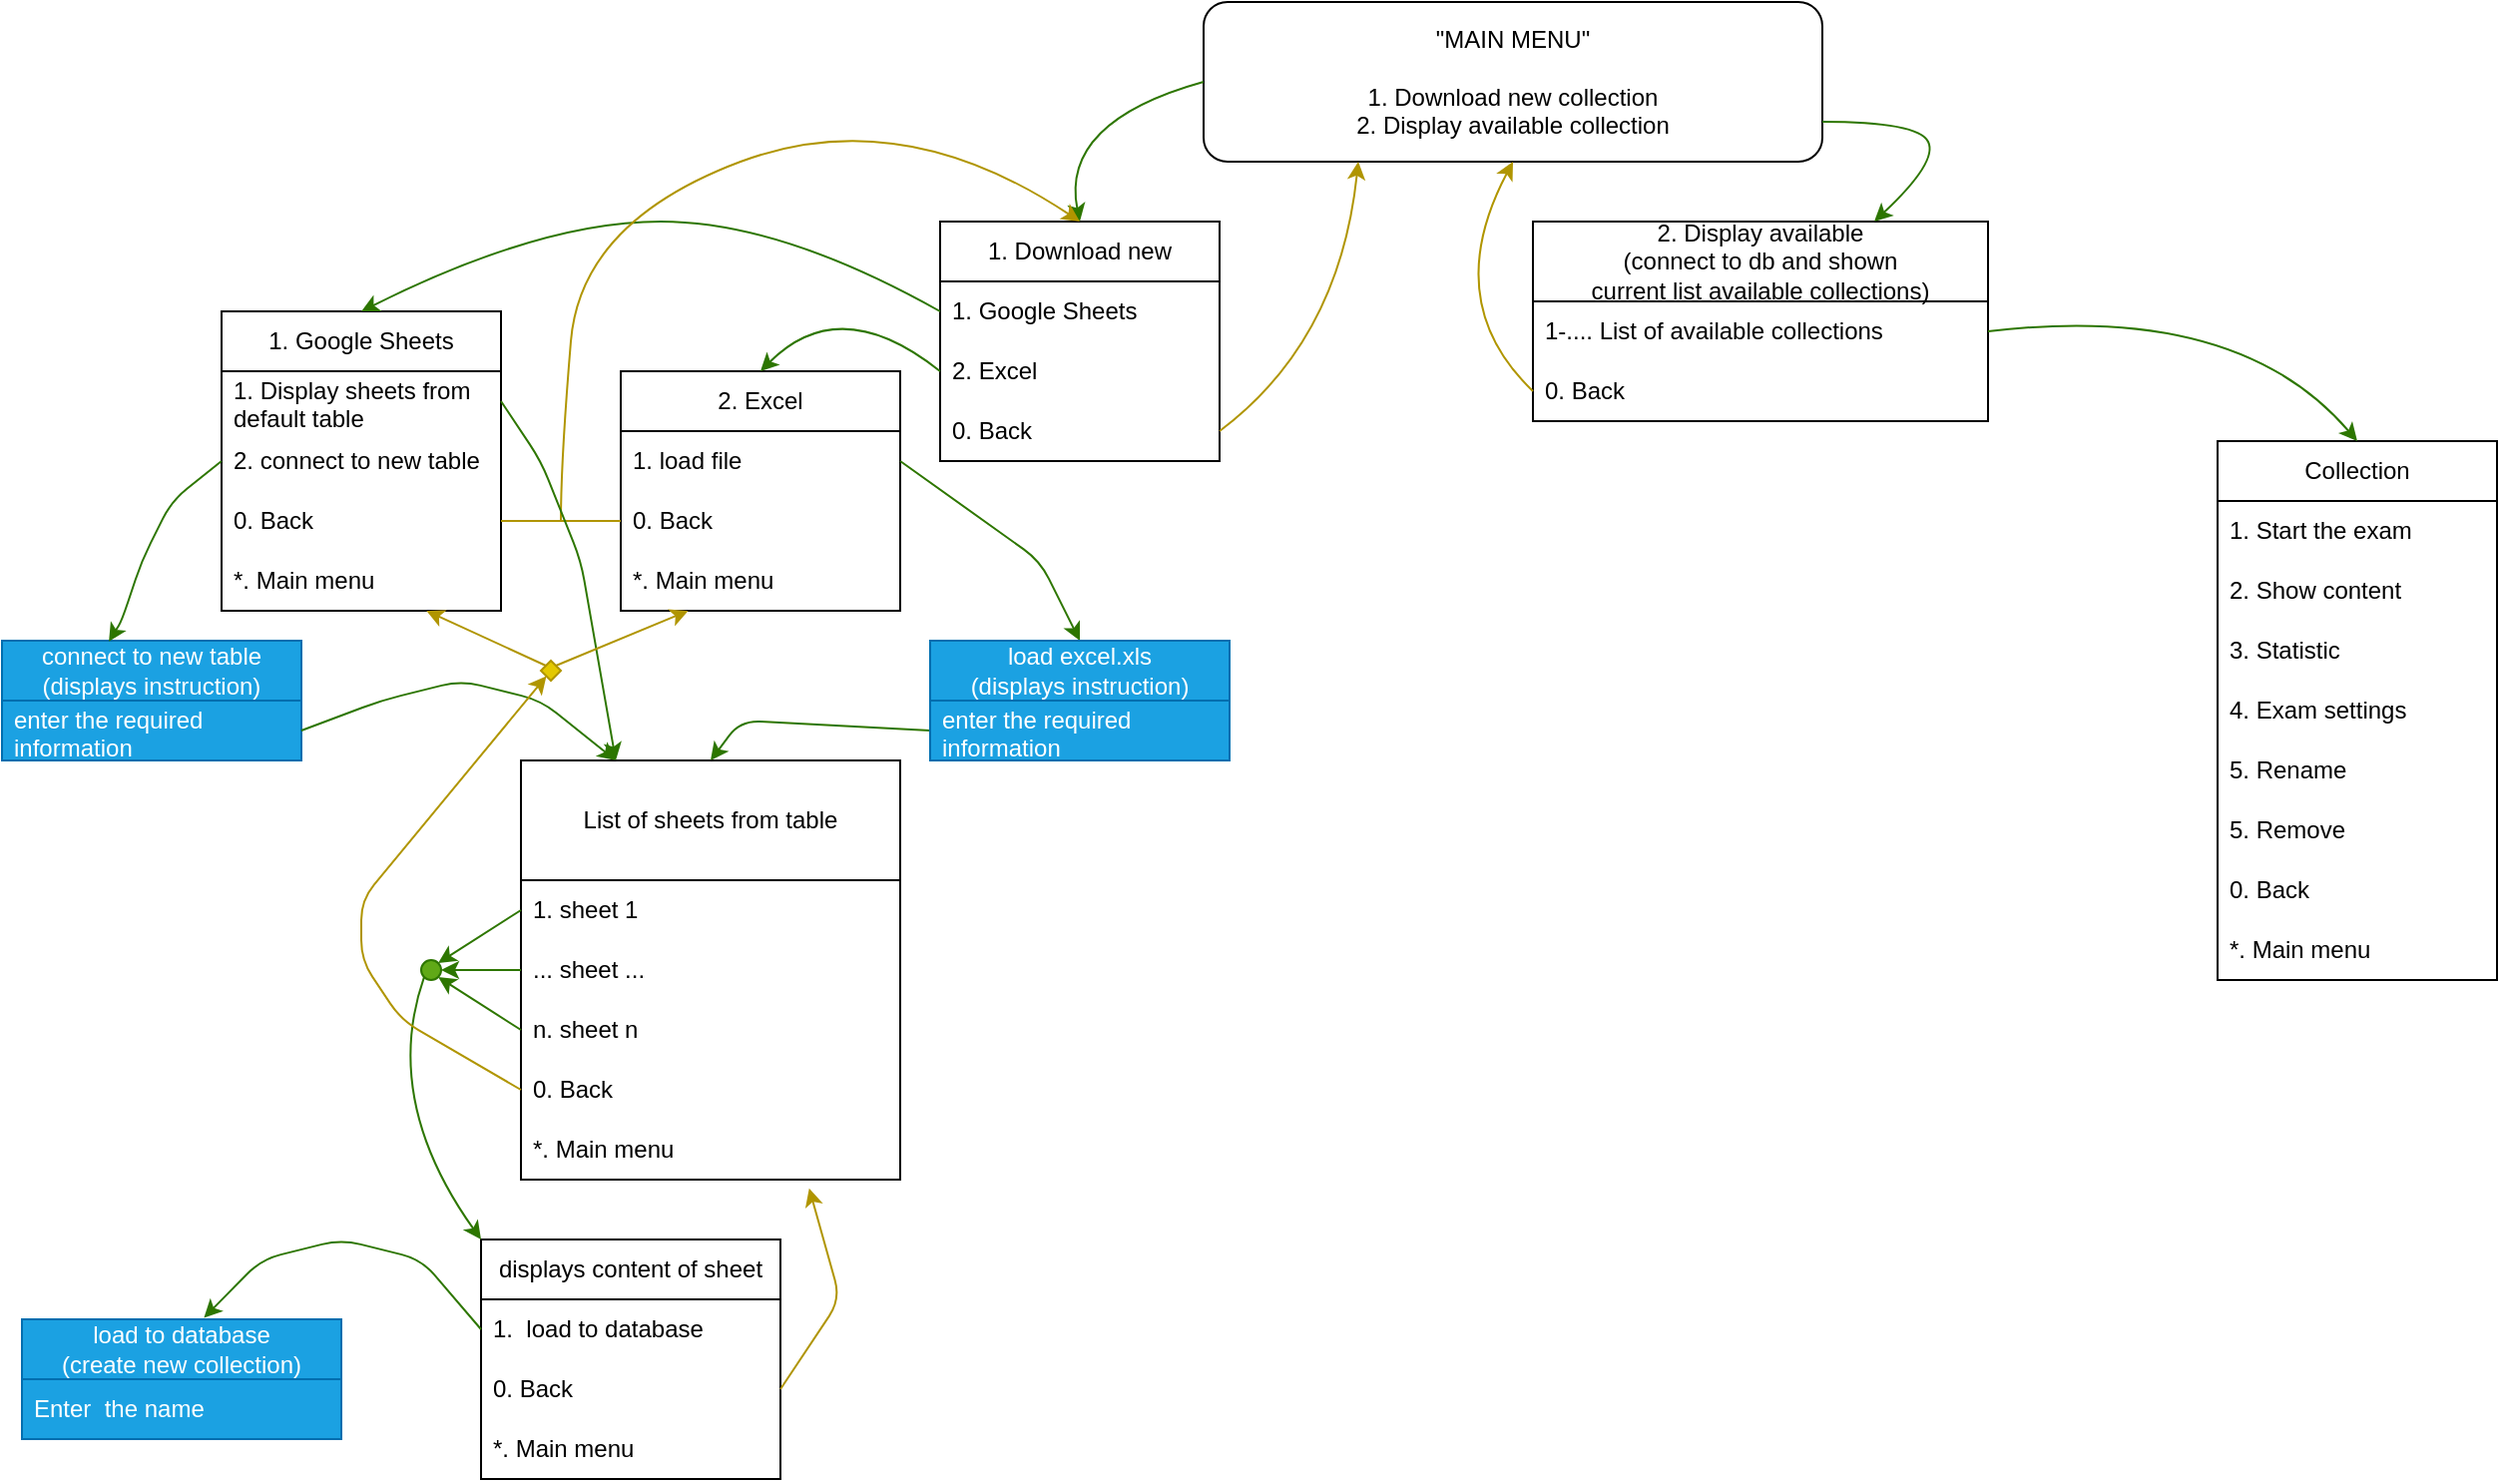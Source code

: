 <mxfile>
    <diagram id="C5RBs43oDa-KdzZeNtuy" name="Page-1">
        <mxGraphModel dx="1514" dy="851" grid="1" gridSize="10" guides="1" tooltips="1" connect="1" arrows="1" fold="1" page="1" pageScale="1" pageWidth="1654" pageHeight="2336" background="none" math="0" shadow="0">
            <root>
                <mxCell id="WIyWlLk6GJQsqaUBKTNV-0"/>
                <mxCell id="WIyWlLk6GJQsqaUBKTNV-1" parent="WIyWlLk6GJQsqaUBKTNV-0"/>
                <mxCell id="WIyWlLk6GJQsqaUBKTNV-3" value="&lt;div&gt;&quot;MAIN MENU&quot;&lt;/div&gt;&lt;div&gt;&lt;br&gt;&lt;/div&gt;&lt;div&gt;1. Download new collection&lt;/div&gt;&lt;div&gt;2. Display available collection&lt;br&gt;&lt;/div&gt;" style="rounded=1;whiteSpace=wrap;html=1;fontSize=12;glass=0;strokeWidth=1;shadow=0;" parent="WIyWlLk6GJQsqaUBKTNV-1" vertex="1">
                    <mxGeometry x="662" y="20" width="310" height="80" as="geometry"/>
                </mxCell>
                <mxCell id="G-Xxid-udoD8y_HWenNB-4" value="1. Download new" style="swimlane;fontStyle=0;childLayout=stackLayout;horizontal=1;startSize=30;horizontalStack=0;resizeParent=1;resizeParentMax=0;resizeLast=0;collapsible=1;marginBottom=0;whiteSpace=wrap;html=1;" parent="WIyWlLk6GJQsqaUBKTNV-1" vertex="1">
                    <mxGeometry x="530" y="130" width="140" height="120" as="geometry"/>
                </mxCell>
                <mxCell id="G-Xxid-udoD8y_HWenNB-5" value="&lt;div&gt;1. Google Sheets&lt;/div&gt;" style="text;strokeColor=none;fillColor=none;align=left;verticalAlign=middle;spacingLeft=4;spacingRight=4;overflow=hidden;points=[[0,0.5],[1,0.5]];portConstraint=eastwest;rotatable=0;whiteSpace=wrap;html=1;" parent="G-Xxid-udoD8y_HWenNB-4" vertex="1">
                    <mxGeometry y="30" width="140" height="30" as="geometry"/>
                </mxCell>
                <mxCell id="G-Xxid-udoD8y_HWenNB-7" value="2. Excel" style="text;strokeColor=none;fillColor=none;align=left;verticalAlign=middle;spacingLeft=4;spacingRight=4;overflow=hidden;points=[[0,0.5],[1,0.5]];portConstraint=eastwest;rotatable=0;whiteSpace=wrap;html=1;" parent="G-Xxid-udoD8y_HWenNB-4" vertex="1">
                    <mxGeometry y="60" width="140" height="30" as="geometry"/>
                </mxCell>
                <mxCell id="G-Xxid-udoD8y_HWenNB-17" value="&lt;div&gt;0. Back&lt;/div&gt;" style="text;strokeColor=none;fillColor=none;align=left;verticalAlign=middle;spacingLeft=4;spacingRight=4;overflow=hidden;points=[[0,0.5],[1,0.5]];portConstraint=eastwest;rotatable=0;whiteSpace=wrap;html=1;" parent="G-Xxid-udoD8y_HWenNB-4" vertex="1">
                    <mxGeometry y="90" width="140" height="30" as="geometry"/>
                </mxCell>
                <mxCell id="G-Xxid-udoD8y_HWenNB-9" value="&lt;div&gt;2. Display available&lt;/div&gt;&lt;div&gt;(connect to db and shown&lt;/div&gt;&lt;div&gt;current list available collections)&lt;br&gt;&lt;/div&gt;" style="swimlane;fontStyle=0;childLayout=stackLayout;horizontal=1;startSize=40;horizontalStack=0;resizeParent=1;resizeParentMax=0;resizeLast=0;collapsible=1;marginBottom=0;whiteSpace=wrap;html=1;" parent="WIyWlLk6GJQsqaUBKTNV-1" vertex="1">
                    <mxGeometry x="827" y="130" width="228" height="100" as="geometry"/>
                </mxCell>
                <mxCell id="G-Xxid-udoD8y_HWenNB-11" value="&lt;div&gt;1-.... List of available collections&lt;/div&gt;" style="text;strokeColor=none;fillColor=none;align=left;verticalAlign=middle;spacingLeft=4;spacingRight=4;overflow=hidden;points=[[0,0.5],[1,0.5]];portConstraint=eastwest;rotatable=0;whiteSpace=wrap;html=1;" parent="G-Xxid-udoD8y_HWenNB-9" vertex="1">
                    <mxGeometry y="40" width="228" height="30" as="geometry"/>
                </mxCell>
                <mxCell id="G-Xxid-udoD8y_HWenNB-12" value="&lt;div&gt;0. Back&lt;/div&gt;" style="text;strokeColor=none;fillColor=none;align=left;verticalAlign=middle;spacingLeft=4;spacingRight=4;overflow=hidden;points=[[0,0.5],[1,0.5]];portConstraint=eastwest;rotatable=0;whiteSpace=wrap;html=1;" parent="G-Xxid-udoD8y_HWenNB-9" vertex="1">
                    <mxGeometry y="70" width="228" height="30" as="geometry"/>
                </mxCell>
                <mxCell id="G-Xxid-udoD8y_HWenNB-22" value="2. Excel" style="swimlane;fontStyle=0;childLayout=stackLayout;horizontal=1;startSize=30;horizontalStack=0;resizeParent=1;resizeParentMax=0;resizeLast=0;collapsible=1;marginBottom=0;whiteSpace=wrap;html=1;" parent="WIyWlLk6GJQsqaUBKTNV-1" vertex="1">
                    <mxGeometry x="370" y="205" width="140" height="120" as="geometry"/>
                </mxCell>
                <mxCell id="G-Xxid-udoD8y_HWenNB-23" value="1. load file" style="text;strokeColor=none;fillColor=none;align=left;verticalAlign=middle;spacingLeft=4;spacingRight=4;overflow=hidden;points=[[0,0.5],[1,0.5]];portConstraint=eastwest;rotatable=0;whiteSpace=wrap;html=1;" parent="G-Xxid-udoD8y_HWenNB-22" vertex="1">
                    <mxGeometry y="30" width="140" height="30" as="geometry"/>
                </mxCell>
                <mxCell id="G-Xxid-udoD8y_HWenNB-24" value="0. Back" style="text;strokeColor=none;fillColor=none;align=left;verticalAlign=middle;spacingLeft=4;spacingRight=4;overflow=hidden;points=[[0,0.5],[1,0.5]];portConstraint=eastwest;rotatable=0;whiteSpace=wrap;html=1;" parent="G-Xxid-udoD8y_HWenNB-22" vertex="1">
                    <mxGeometry y="60" width="140" height="30" as="geometry"/>
                </mxCell>
                <mxCell id="G-Xxid-udoD8y_HWenNB-25" value="*. Main menu" style="text;strokeColor=none;fillColor=none;align=left;verticalAlign=middle;spacingLeft=4;spacingRight=4;overflow=hidden;points=[[0,0.5],[1,0.5]];portConstraint=eastwest;rotatable=0;whiteSpace=wrap;html=1;" parent="G-Xxid-udoD8y_HWenNB-22" vertex="1">
                    <mxGeometry y="90" width="140" height="30" as="geometry"/>
                </mxCell>
                <mxCell id="G-Xxid-udoD8y_HWenNB-26" value="1. Google Sheets" style="swimlane;fontStyle=0;childLayout=stackLayout;horizontal=1;startSize=30;horizontalStack=0;resizeParent=1;resizeParentMax=0;resizeLast=0;collapsible=1;marginBottom=0;whiteSpace=wrap;html=1;" parent="WIyWlLk6GJQsqaUBKTNV-1" vertex="1">
                    <mxGeometry x="170" y="175" width="140" height="150" as="geometry"/>
                </mxCell>
                <mxCell id="G-Xxid-udoD8y_HWenNB-27" value="1. Display sheets from default table" style="text;strokeColor=none;fillColor=none;align=left;verticalAlign=middle;spacingLeft=4;spacingRight=4;overflow=hidden;points=[[0,0.5],[1,0.5]];portConstraint=eastwest;rotatable=0;whiteSpace=wrap;html=1;" parent="G-Xxid-udoD8y_HWenNB-26" vertex="1">
                    <mxGeometry y="30" width="140" height="30" as="geometry"/>
                </mxCell>
                <mxCell id="G-Xxid-udoD8y_HWenNB-28" value="2. connect to new table" style="text;strokeColor=none;fillColor=none;align=left;verticalAlign=middle;spacingLeft=4;spacingRight=4;overflow=hidden;points=[[0,0.5],[1,0.5]];portConstraint=eastwest;rotatable=0;whiteSpace=wrap;html=1;" parent="G-Xxid-udoD8y_HWenNB-26" vertex="1">
                    <mxGeometry y="60" width="140" height="30" as="geometry"/>
                </mxCell>
                <mxCell id="G-Xxid-udoD8y_HWenNB-29" value="0. Back" style="text;strokeColor=none;fillColor=none;align=left;verticalAlign=middle;spacingLeft=4;spacingRight=4;overflow=hidden;points=[[0,0.5],[1,0.5]];portConstraint=eastwest;rotatable=0;whiteSpace=wrap;html=1;" parent="G-Xxid-udoD8y_HWenNB-26" vertex="1">
                    <mxGeometry y="90" width="140" height="30" as="geometry"/>
                </mxCell>
                <mxCell id="G-Xxid-udoD8y_HWenNB-37" value="*. Main menu" style="text;strokeColor=none;fillColor=none;align=left;verticalAlign=middle;spacingLeft=4;spacingRight=4;overflow=hidden;points=[[0,0.5],[1,0.5]];portConstraint=eastwest;rotatable=0;whiteSpace=wrap;html=1;" parent="G-Xxid-udoD8y_HWenNB-26" vertex="1">
                    <mxGeometry y="120" width="140" height="30" as="geometry"/>
                </mxCell>
                <mxCell id="G-Xxid-udoD8y_HWenNB-30" value="&lt;div&gt;Collection&lt;/div&gt;" style="swimlane;fontStyle=0;childLayout=stackLayout;horizontal=1;startSize=30;horizontalStack=0;resizeParent=1;resizeParentMax=0;resizeLast=0;collapsible=1;marginBottom=0;whiteSpace=wrap;html=1;" parent="WIyWlLk6GJQsqaUBKTNV-1" vertex="1">
                    <mxGeometry x="1170" y="240" width="140" height="270" as="geometry"/>
                </mxCell>
                <mxCell id="G-Xxid-udoD8y_HWenNB-31" value="1. Start the exam" style="text;strokeColor=none;fillColor=none;align=left;verticalAlign=middle;spacingLeft=4;spacingRight=4;overflow=hidden;points=[[0,0.5],[1,0.5]];portConstraint=eastwest;rotatable=0;whiteSpace=wrap;html=1;" parent="G-Xxid-udoD8y_HWenNB-30" vertex="1">
                    <mxGeometry y="30" width="140" height="30" as="geometry"/>
                </mxCell>
                <mxCell id="G-Xxid-udoD8y_HWenNB-32" value="2. Show content" style="text;strokeColor=none;fillColor=none;align=left;verticalAlign=middle;spacingLeft=4;spacingRight=4;overflow=hidden;points=[[0,0.5],[1,0.5]];portConstraint=eastwest;rotatable=0;whiteSpace=wrap;html=1;" parent="G-Xxid-udoD8y_HWenNB-30" vertex="1">
                    <mxGeometry y="60" width="140" height="30" as="geometry"/>
                </mxCell>
                <mxCell id="G-Xxid-udoD8y_HWenNB-33" value="3. Statistic" style="text;strokeColor=none;fillColor=none;align=left;verticalAlign=middle;spacingLeft=4;spacingRight=4;overflow=hidden;points=[[0,0.5],[1,0.5]];portConstraint=eastwest;rotatable=0;whiteSpace=wrap;html=1;" parent="G-Xxid-udoD8y_HWenNB-30" vertex="1">
                    <mxGeometry y="90" width="140" height="30" as="geometry"/>
                </mxCell>
                <mxCell id="39" value="4. Exam settings" style="text;strokeColor=none;fillColor=none;align=left;verticalAlign=middle;spacingLeft=4;spacingRight=4;overflow=hidden;points=[[0,0.5],[1,0.5]];portConstraint=eastwest;rotatable=0;whiteSpace=wrap;html=1;" parent="G-Xxid-udoD8y_HWenNB-30" vertex="1">
                    <mxGeometry y="120" width="140" height="30" as="geometry"/>
                </mxCell>
                <mxCell id="40" value="5. Rename" style="text;strokeColor=none;fillColor=none;align=left;verticalAlign=middle;spacingLeft=4;spacingRight=4;overflow=hidden;points=[[0,0.5],[1,0.5]];portConstraint=eastwest;rotatable=0;whiteSpace=wrap;html=1;" parent="G-Xxid-udoD8y_HWenNB-30" vertex="1">
                    <mxGeometry y="150" width="140" height="30" as="geometry"/>
                </mxCell>
                <mxCell id="42" value="5. Remove" style="text;strokeColor=none;fillColor=none;align=left;verticalAlign=middle;spacingLeft=4;spacingRight=4;overflow=hidden;points=[[0,0.5],[1,0.5]];portConstraint=eastwest;rotatable=0;whiteSpace=wrap;html=1;" parent="G-Xxid-udoD8y_HWenNB-30" vertex="1">
                    <mxGeometry y="180" width="140" height="30" as="geometry"/>
                </mxCell>
                <mxCell id="43" value="0. Back" style="text;strokeColor=none;fillColor=none;align=left;verticalAlign=middle;spacingLeft=4;spacingRight=4;overflow=hidden;points=[[0,0.5],[1,0.5]];portConstraint=eastwest;rotatable=0;whiteSpace=wrap;html=1;" parent="G-Xxid-udoD8y_HWenNB-30" vertex="1">
                    <mxGeometry y="210" width="140" height="30" as="geometry"/>
                </mxCell>
                <mxCell id="44" value="*. Main menu" style="text;strokeColor=none;fillColor=none;align=left;verticalAlign=middle;spacingLeft=4;spacingRight=4;overflow=hidden;points=[[0,0.5],[1,0.5]];portConstraint=eastwest;rotatable=0;whiteSpace=wrap;html=1;" parent="G-Xxid-udoD8y_HWenNB-30" vertex="1">
                    <mxGeometry y="240" width="140" height="30" as="geometry"/>
                </mxCell>
                <mxCell id="G-Xxid-udoD8y_HWenNB-45" value="List of sheets from table" style="swimlane;fontStyle=0;childLayout=stackLayout;horizontal=1;startSize=60;horizontalStack=0;resizeParent=1;resizeParentMax=0;resizeLast=0;collapsible=1;marginBottom=0;whiteSpace=wrap;html=1;" parent="WIyWlLk6GJQsqaUBKTNV-1" vertex="1">
                    <mxGeometry x="320" y="400" width="190" height="210" as="geometry"/>
                </mxCell>
                <mxCell id="G-Xxid-udoD8y_HWenNB-46" value="&lt;div&gt;1. sheet 1&lt;/div&gt;" style="text;strokeColor=none;fillColor=none;align=left;verticalAlign=middle;spacingLeft=4;spacingRight=4;overflow=hidden;points=[[0,0.5],[1,0.5]];portConstraint=eastwest;rotatable=0;whiteSpace=wrap;html=1;" parent="G-Xxid-udoD8y_HWenNB-45" vertex="1">
                    <mxGeometry y="60" width="190" height="30" as="geometry"/>
                </mxCell>
                <mxCell id="G-Xxid-udoD8y_HWenNB-50" value="&lt;div&gt;... sheet ...&lt;/div&gt;" style="text;strokeColor=none;fillColor=none;align=left;verticalAlign=middle;spacingLeft=4;spacingRight=4;overflow=hidden;points=[[0,0.5],[1,0.5]];portConstraint=eastwest;rotatable=0;whiteSpace=wrap;html=1;" parent="G-Xxid-udoD8y_HWenNB-45" vertex="1">
                    <mxGeometry y="90" width="190" height="30" as="geometry"/>
                </mxCell>
                <mxCell id="G-Xxid-udoD8y_HWenNB-47" value="n. sheet n" style="text;strokeColor=none;fillColor=none;align=left;verticalAlign=middle;spacingLeft=4;spacingRight=4;overflow=hidden;points=[[0,0.5],[1,0.5]];portConstraint=eastwest;rotatable=0;whiteSpace=wrap;html=1;" parent="G-Xxid-udoD8y_HWenNB-45" vertex="1">
                    <mxGeometry y="120" width="190" height="30" as="geometry"/>
                </mxCell>
                <mxCell id="G-Xxid-udoD8y_HWenNB-48" value="0. Back" style="text;strokeColor=none;fillColor=none;align=left;verticalAlign=middle;spacingLeft=4;spacingRight=4;overflow=hidden;points=[[0,0.5],[1,0.5]];portConstraint=eastwest;rotatable=0;whiteSpace=wrap;html=1;" parent="G-Xxid-udoD8y_HWenNB-45" vertex="1">
                    <mxGeometry y="150" width="190" height="30" as="geometry"/>
                </mxCell>
                <mxCell id="G-Xxid-udoD8y_HWenNB-51" value="*. Main menu" style="text;strokeColor=none;fillColor=none;align=left;verticalAlign=middle;spacingLeft=4;spacingRight=4;overflow=hidden;points=[[0,0.5],[1,0.5]];portConstraint=eastwest;rotatable=0;whiteSpace=wrap;html=1;" parent="G-Xxid-udoD8y_HWenNB-45" vertex="1">
                    <mxGeometry y="180" width="190" height="30" as="geometry"/>
                </mxCell>
                <mxCell id="6" value="displays content of sheet" style="swimlane;fontStyle=0;childLayout=stackLayout;horizontal=1;startSize=30;horizontalStack=0;resizeParent=1;resizeParentMax=0;resizeLast=0;collapsible=1;marginBottom=0;whiteSpace=wrap;html=1;" parent="WIyWlLk6GJQsqaUBKTNV-1" vertex="1">
                    <mxGeometry x="300" y="640" width="150" height="120" as="geometry"/>
                </mxCell>
                <mxCell id="7" value="1.&amp;nbsp; load to database" style="text;strokeColor=none;fillColor=none;align=left;verticalAlign=middle;spacingLeft=4;spacingRight=4;overflow=hidden;points=[[0,0.5],[1,0.5]];portConstraint=eastwest;rotatable=0;whiteSpace=wrap;html=1;" parent="6" vertex="1">
                    <mxGeometry y="30" width="150" height="30" as="geometry"/>
                </mxCell>
                <mxCell id="8" value="0. Back" style="text;strokeColor=none;fillColor=none;align=left;verticalAlign=middle;spacingLeft=4;spacingRight=4;overflow=hidden;points=[[0,0.5],[1,0.5]];portConstraint=eastwest;rotatable=0;whiteSpace=wrap;html=1;" parent="6" vertex="1">
                    <mxGeometry y="60" width="150" height="30" as="geometry"/>
                </mxCell>
                <mxCell id="9" value="*. Main menu" style="text;strokeColor=none;fillColor=none;align=left;verticalAlign=middle;spacingLeft=4;spacingRight=4;overflow=hidden;points=[[0,0.5],[1,0.5]];portConstraint=eastwest;rotatable=0;whiteSpace=wrap;html=1;" parent="6" vertex="1">
                    <mxGeometry y="90" width="150" height="30" as="geometry"/>
                </mxCell>
                <mxCell id="15" value="load to database&lt;br&gt;(create new collection)" style="swimlane;fontStyle=0;childLayout=stackLayout;horizontal=1;startSize=30;horizontalStack=0;resizeParent=1;resizeParentMax=0;resizeLast=0;collapsible=1;marginBottom=0;whiteSpace=wrap;html=1;fillColor=#1ba1e2;fontColor=#ffffff;strokeColor=#006EAF;" parent="WIyWlLk6GJQsqaUBKTNV-1" vertex="1">
                    <mxGeometry x="70" y="680" width="160" height="60" as="geometry"/>
                </mxCell>
                <mxCell id="16" value="Enter&amp;nbsp; the name" style="text;strokeColor=#006EAF;fillColor=#1ba1e2;align=left;verticalAlign=middle;spacingLeft=4;spacingRight=4;overflow=hidden;points=[[0,0.5],[1,0.5]];portConstraint=eastwest;rotatable=0;whiteSpace=wrap;html=1;fontColor=#ffffff;" parent="15" vertex="1">
                    <mxGeometry y="30" width="160" height="30" as="geometry"/>
                </mxCell>
                <mxCell id="2" value="connect to new table&lt;br&gt;(displays instruction)" style="swimlane;fontStyle=0;childLayout=stackLayout;horizontal=1;startSize=30;horizontalStack=0;resizeParent=1;resizeParentMax=0;resizeLast=0;collapsible=1;marginBottom=0;whiteSpace=wrap;html=1;fillColor=#1ba1e2;fontColor=#ffffff;strokeColor=#006EAF;" parent="WIyWlLk6GJQsqaUBKTNV-1" vertex="1">
                    <mxGeometry x="60" y="340" width="150" height="60" as="geometry"/>
                </mxCell>
                <mxCell id="3" value="enter the required information" style="text;strokeColor=#006EAF;fillColor=#1ba1e2;align=left;verticalAlign=middle;spacingLeft=4;spacingRight=4;overflow=hidden;points=[[0,0.5],[1,0.5]];portConstraint=eastwest;rotatable=0;whiteSpace=wrap;html=1;fontColor=#ffffff;" parent="2" vertex="1">
                    <mxGeometry y="30" width="150" height="30" as="geometry"/>
                </mxCell>
                <mxCell id="28" value="" style="curved=1;endArrow=classic;html=1;exitX=0;exitY=0.5;exitDx=0;exitDy=0;entryX=0.5;entryY=0;entryDx=0;entryDy=0;fillColor=#60a917;strokeColor=#2D7600;" parent="WIyWlLk6GJQsqaUBKTNV-1" source="WIyWlLk6GJQsqaUBKTNV-3" target="G-Xxid-udoD8y_HWenNB-4" edge="1">
                    <mxGeometry width="50" height="50" relative="1" as="geometry">
                        <mxPoint x="575" y="95" as="sourcePoint"/>
                        <mxPoint x="550" y="30" as="targetPoint"/>
                        <Array as="points">
                            <mxPoint x="590" y="80"/>
                        </Array>
                    </mxGeometry>
                </mxCell>
                <mxCell id="29" value="" style="curved=1;endArrow=classic;html=1;entryX=0.5;entryY=0;entryDx=0;entryDy=0;fillColor=#60a917;strokeColor=#2D7600;" parent="WIyWlLk6GJQsqaUBKTNV-1" target="G-Xxid-udoD8y_HWenNB-26" edge="1">
                    <mxGeometry width="50" height="50" relative="1" as="geometry">
                        <mxPoint x="530" y="175" as="sourcePoint"/>
                        <mxPoint x="340" y="155" as="targetPoint"/>
                        <Array as="points">
                            <mxPoint x="450" y="130"/>
                            <mxPoint x="330" y="130"/>
                        </Array>
                    </mxGeometry>
                </mxCell>
                <mxCell id="31" value="" style="curved=1;endArrow=classic;html=1;exitX=0;exitY=0.5;exitDx=0;exitDy=0;entryX=0.5;entryY=0;entryDx=0;entryDy=0;fillColor=#60a917;strokeColor=#2D7600;" parent="WIyWlLk6GJQsqaUBKTNV-1" source="G-Xxid-udoD8y_HWenNB-7" target="G-Xxid-udoD8y_HWenNB-22" edge="1">
                    <mxGeometry width="50" height="50" relative="1" as="geometry">
                        <mxPoint x="520" y="195" as="sourcePoint"/>
                        <mxPoint x="410" y="175" as="targetPoint"/>
                        <Array as="points">
                            <mxPoint x="480" y="165"/>
                        </Array>
                    </mxGeometry>
                </mxCell>
                <mxCell id="32" value="" style="endArrow=none;html=1;curved=1;entryX=0;entryY=0.5;entryDx=0;entryDy=0;fillColor=#e3c800;strokeColor=#B09500;" parent="WIyWlLk6GJQsqaUBKTNV-1" target="G-Xxid-udoD8y_HWenNB-24" edge="1">
                    <mxGeometry width="50" height="50" relative="1" as="geometry">
                        <mxPoint x="310" y="280" as="sourcePoint"/>
                        <mxPoint x="360" y="280" as="targetPoint"/>
                        <Array as="points">
                            <mxPoint x="340" y="280"/>
                        </Array>
                    </mxGeometry>
                </mxCell>
                <mxCell id="34" value="" style="curved=1;endArrow=classic;html=1;entryX=0.5;entryY=0;entryDx=0;entryDy=0;fillColor=#e3c800;strokeColor=#B09500;" parent="WIyWlLk6GJQsqaUBKTNV-1" target="G-Xxid-udoD8y_HWenNB-4" edge="1">
                    <mxGeometry width="50" height="50" relative="1" as="geometry">
                        <mxPoint x="340" y="280" as="sourcePoint"/>
                        <mxPoint x="550" y="110" as="targetPoint"/>
                        <Array as="points">
                            <mxPoint x="340" y="250"/>
                            <mxPoint x="350" y="130"/>
                            <mxPoint x="510" y="70"/>
                        </Array>
                    </mxGeometry>
                </mxCell>
                <mxCell id="36" style="edgeStyle=none;curved=1;html=1;exitX=1;exitY=0.5;exitDx=0;exitDy=0;entryX=0.25;entryY=1;entryDx=0;entryDy=0;fillColor=#e3c800;strokeColor=#B09500;" parent="WIyWlLk6GJQsqaUBKTNV-1" source="G-Xxid-udoD8y_HWenNB-17" target="WIyWlLk6GJQsqaUBKTNV-3" edge="1">
                    <mxGeometry relative="1" as="geometry">
                        <Array as="points">
                            <mxPoint x="730" y="190"/>
                        </Array>
                    </mxGeometry>
                </mxCell>
                <mxCell id="37" style="edgeStyle=none;curved=1;html=1;exitX=0;exitY=0.5;exitDx=0;exitDy=0;entryX=0.5;entryY=1;entryDx=0;entryDy=0;fillColor=#e3c800;strokeColor=#B09500;" parent="WIyWlLk6GJQsqaUBKTNV-1" source="G-Xxid-udoD8y_HWenNB-12" target="WIyWlLk6GJQsqaUBKTNV-3" edge="1">
                    <mxGeometry relative="1" as="geometry">
                        <Array as="points">
                            <mxPoint x="780" y="170"/>
                        </Array>
                    </mxGeometry>
                </mxCell>
                <mxCell id="38" style="edgeStyle=none;curved=1;html=1;exitX=1;exitY=0.5;exitDx=0;exitDy=0;entryX=0.5;entryY=0;entryDx=0;entryDy=0;fillColor=#60a917;strokeColor=#2D7600;" parent="WIyWlLk6GJQsqaUBKTNV-1" source="G-Xxid-udoD8y_HWenNB-11" target="G-Xxid-udoD8y_HWenNB-30" edge="1">
                    <mxGeometry relative="1" as="geometry">
                        <Array as="points">
                            <mxPoint x="1180" y="170"/>
                        </Array>
                    </mxGeometry>
                </mxCell>
                <mxCell id="41" value="" style="curved=1;endArrow=classic;html=1;entryX=0.75;entryY=0;entryDx=0;entryDy=0;fillColor=#60a917;strokeColor=#2D7600;" parent="WIyWlLk6GJQsqaUBKTNV-1" target="G-Xxid-udoD8y_HWenNB-9" edge="1">
                    <mxGeometry width="50" height="50" relative="1" as="geometry">
                        <mxPoint x="972" y="80" as="sourcePoint"/>
                        <mxPoint x="1002" y="190" as="targetPoint"/>
                        <Array as="points">
                            <mxPoint x="1020" y="80"/>
                            <mxPoint x="1030" y="100"/>
                        </Array>
                    </mxGeometry>
                </mxCell>
                <mxCell id="49" style="edgeStyle=none;html=1;exitX=0;exitY=0.5;exitDx=0;exitDy=0;entryX=0.5;entryY=0;entryDx=0;entryDy=0;fillColor=#60a917;strokeColor=#2D7600;" edge="1" parent="WIyWlLk6GJQsqaUBKTNV-1" source="52" target="G-Xxid-udoD8y_HWenNB-45">
                    <mxGeometry relative="1" as="geometry">
                        <mxPoint x="510" y="365" as="sourcePoint"/>
                        <Array as="points">
                            <mxPoint x="430" y="380"/>
                        </Array>
                    </mxGeometry>
                </mxCell>
                <mxCell id="46" style="edgeStyle=none;html=1;exitX=1;exitY=0.5;exitDx=0;exitDy=0;entryX=0.25;entryY=0;entryDx=0;entryDy=0;fillColor=#60a917;strokeColor=#2D7600;" edge="1" parent="WIyWlLk6GJQsqaUBKTNV-1" source="G-Xxid-udoD8y_HWenNB-27" target="G-Xxid-udoD8y_HWenNB-45">
                    <mxGeometry relative="1" as="geometry">
                        <Array as="points">
                            <mxPoint x="330" y="250"/>
                            <mxPoint x="350" y="300"/>
                        </Array>
                    </mxGeometry>
                </mxCell>
                <mxCell id="47" style="edgeStyle=none;html=1;exitX=0;exitY=0.5;exitDx=0;exitDy=0;entryX=0.357;entryY=0.007;entryDx=0;entryDy=0;entryPerimeter=0;fillColor=#60a917;strokeColor=#2D7600;" edge="1" parent="WIyWlLk6GJQsqaUBKTNV-1" source="G-Xxid-udoD8y_HWenNB-28" target="2">
                    <mxGeometry relative="1" as="geometry">
                        <Array as="points">
                            <mxPoint x="145" y="270"/>
                            <mxPoint x="130" y="300"/>
                            <mxPoint x="120" y="330"/>
                        </Array>
                    </mxGeometry>
                </mxCell>
                <mxCell id="48" style="edgeStyle=none;html=1;exitX=1;exitY=0.5;exitDx=0;exitDy=0;entryX=0.5;entryY=0;entryDx=0;entryDy=0;fillColor=#60a917;strokeColor=#2D7600;" edge="1" parent="WIyWlLk6GJQsqaUBKTNV-1" source="G-Xxid-udoD8y_HWenNB-23" target="51">
                    <mxGeometry relative="1" as="geometry">
                        <mxPoint x="585" y="350" as="targetPoint"/>
                        <Array as="points">
                            <mxPoint x="580" y="300"/>
                        </Array>
                    </mxGeometry>
                </mxCell>
                <mxCell id="50" style="edgeStyle=none;html=1;exitX=1;exitY=0.5;exitDx=0;exitDy=0;entryX=0.25;entryY=0;entryDx=0;entryDy=0;fillColor=#60a917;strokeColor=#2D7600;" edge="1" parent="WIyWlLk6GJQsqaUBKTNV-1" source="3" target="G-Xxid-udoD8y_HWenNB-45">
                    <mxGeometry relative="1" as="geometry">
                        <Array as="points">
                            <mxPoint x="250" y="370"/>
                            <mxPoint x="290" y="360"/>
                            <mxPoint x="330" y="370"/>
                        </Array>
                    </mxGeometry>
                </mxCell>
                <mxCell id="51" value="load excel.xls&lt;br&gt;(displays instruction)" style="swimlane;fontStyle=0;childLayout=stackLayout;horizontal=1;startSize=30;horizontalStack=0;resizeParent=1;resizeParentMax=0;resizeLast=0;collapsible=1;marginBottom=0;whiteSpace=wrap;html=1;fillColor=#1ba1e2;fontColor=#ffffff;strokeColor=#006EAF;" vertex="1" parent="WIyWlLk6GJQsqaUBKTNV-1">
                    <mxGeometry x="525" y="340" width="150" height="60" as="geometry"/>
                </mxCell>
                <mxCell id="52" value="enter the required information" style="text;strokeColor=#006EAF;fillColor=#1ba1e2;align=left;verticalAlign=middle;spacingLeft=4;spacingRight=4;overflow=hidden;points=[[0,0.5],[1,0.5]];portConstraint=eastwest;rotatable=0;whiteSpace=wrap;html=1;fontColor=#ffffff;" vertex="1" parent="51">
                    <mxGeometry y="30" width="150" height="30" as="geometry"/>
                </mxCell>
                <mxCell id="53" style="edgeStyle=none;html=1;exitX=0;exitY=0.5;exitDx=0;exitDy=0;entryX=1;entryY=0;entryDx=0;entryDy=0;fillColor=#60a917;strokeColor=#2D7600;" edge="1" parent="WIyWlLk6GJQsqaUBKTNV-1" source="G-Xxid-udoD8y_HWenNB-46" target="56">
                    <mxGeometry relative="1" as="geometry">
                        <mxPoint x="280" y="480" as="targetPoint"/>
                    </mxGeometry>
                </mxCell>
                <mxCell id="54" style="edgeStyle=none;html=1;exitX=0;exitY=0.5;exitDx=0;exitDy=0;fillColor=#60a917;strokeColor=#2D7600;" edge="1" parent="WIyWlLk6GJQsqaUBKTNV-1" source="G-Xxid-udoD8y_HWenNB-50">
                    <mxGeometry relative="1" as="geometry">
                        <mxPoint x="280" y="505" as="targetPoint"/>
                    </mxGeometry>
                </mxCell>
                <mxCell id="55" value="" style="curved=1;endArrow=classic;html=1;exitX=0;exitY=1;exitDx=0;exitDy=0;entryX=0;entryY=0;entryDx=0;entryDy=0;fillColor=#60a917;strokeColor=#2D7600;" edge="1" parent="WIyWlLk6GJQsqaUBKTNV-1" source="56" target="6">
                    <mxGeometry width="50" height="50" relative="1" as="geometry">
                        <mxPoint x="240" y="660" as="sourcePoint"/>
                        <mxPoint x="210" y="790" as="targetPoint"/>
                        <Array as="points">
                            <mxPoint x="250" y="570"/>
                        </Array>
                    </mxGeometry>
                </mxCell>
                <mxCell id="56" value="" style="ellipse;whiteSpace=wrap;html=1;aspect=fixed;strokeColor=#2D7600;fillColor=#60a917;fontColor=#ffffff;" vertex="1" parent="WIyWlLk6GJQsqaUBKTNV-1">
                    <mxGeometry x="270" y="500" width="10" height="10" as="geometry"/>
                </mxCell>
                <mxCell id="59" style="edgeStyle=none;html=1;exitX=0;exitY=0.5;exitDx=0;exitDy=0;entryX=1;entryY=1;entryDx=0;entryDy=0;fillColor=#60a917;strokeColor=#2D7600;" edge="1" parent="WIyWlLk6GJQsqaUBKTNV-1" source="G-Xxid-udoD8y_HWenNB-47" target="56">
                    <mxGeometry relative="1" as="geometry"/>
                </mxCell>
                <mxCell id="60" style="edgeStyle=none;html=1;exitX=0;exitY=0.5;exitDx=0;exitDy=0;entryX=0.57;entryY=-0.013;entryDx=0;entryDy=0;entryPerimeter=0;fillColor=#60a917;strokeColor=#2D7600;" edge="1" parent="WIyWlLk6GJQsqaUBKTNV-1" source="7" target="15">
                    <mxGeometry relative="1" as="geometry">
                        <Array as="points">
                            <mxPoint x="270" y="650"/>
                            <mxPoint x="230" y="640"/>
                            <mxPoint x="190" y="650"/>
                        </Array>
                    </mxGeometry>
                </mxCell>
                <mxCell id="64" style="edgeStyle=none;html=1;exitX=1;exitY=0.5;exitDx=0;exitDy=0;entryX=0.76;entryY=1.147;entryDx=0;entryDy=0;entryPerimeter=0;fillColor=#e3c800;strokeColor=#B09500;" edge="1" parent="WIyWlLk6GJQsqaUBKTNV-1" source="8" target="G-Xxid-udoD8y_HWenNB-51">
                    <mxGeometry relative="1" as="geometry">
                        <Array as="points">
                            <mxPoint x="480" y="670"/>
                        </Array>
                    </mxGeometry>
                </mxCell>
                <mxCell id="65" style="edgeStyle=none;html=1;exitX=0;exitY=0.5;exitDx=0;exitDy=0;fillColor=#e3c800;strokeColor=#B09500;" edge="1" parent="WIyWlLk6GJQsqaUBKTNV-1" source="G-Xxid-udoD8y_HWenNB-48" target="68">
                    <mxGeometry relative="1" as="geometry">
                        <mxPoint x="340" y="360" as="targetPoint"/>
                        <Array as="points">
                            <mxPoint x="260" y="530"/>
                            <mxPoint x="240" y="500"/>
                            <mxPoint x="240" y="470"/>
                        </Array>
                    </mxGeometry>
                </mxCell>
                <mxCell id="66" value="" style="endArrow=classic;html=1;fillColor=#e3c800;strokeColor=#B09500;exitX=0;exitY=0;exitDx=0;exitDy=0;" edge="1" parent="WIyWlLk6GJQsqaUBKTNV-1" source="68" target="G-Xxid-udoD8y_HWenNB-37">
                    <mxGeometry width="50" height="50" relative="1" as="geometry">
                        <mxPoint x="340" y="360" as="sourcePoint"/>
                        <mxPoint x="790" y="400" as="targetPoint"/>
                    </mxGeometry>
                </mxCell>
                <mxCell id="67" value="" style="endArrow=classic;html=1;fillColor=#e3c800;strokeColor=#B09500;exitX=1;exitY=0;exitDx=0;exitDy=0;" edge="1" parent="WIyWlLk6GJQsqaUBKTNV-1" source="68" target="G-Xxid-udoD8y_HWenNB-25">
                    <mxGeometry width="50" height="50" relative="1" as="geometry">
                        <mxPoint x="340" y="360" as="sourcePoint"/>
                        <mxPoint x="790" y="400" as="targetPoint"/>
                    </mxGeometry>
                </mxCell>
                <mxCell id="68" value="" style="rhombus;whiteSpace=wrap;html=1;strokeColor=#B09500;fillColor=#e3c800;fontColor=#000000;" vertex="1" parent="WIyWlLk6GJQsqaUBKTNV-1">
                    <mxGeometry x="330" y="350" width="10" height="10" as="geometry"/>
                </mxCell>
            </root>
        </mxGraphModel>
    </diagram>
</mxfile>
